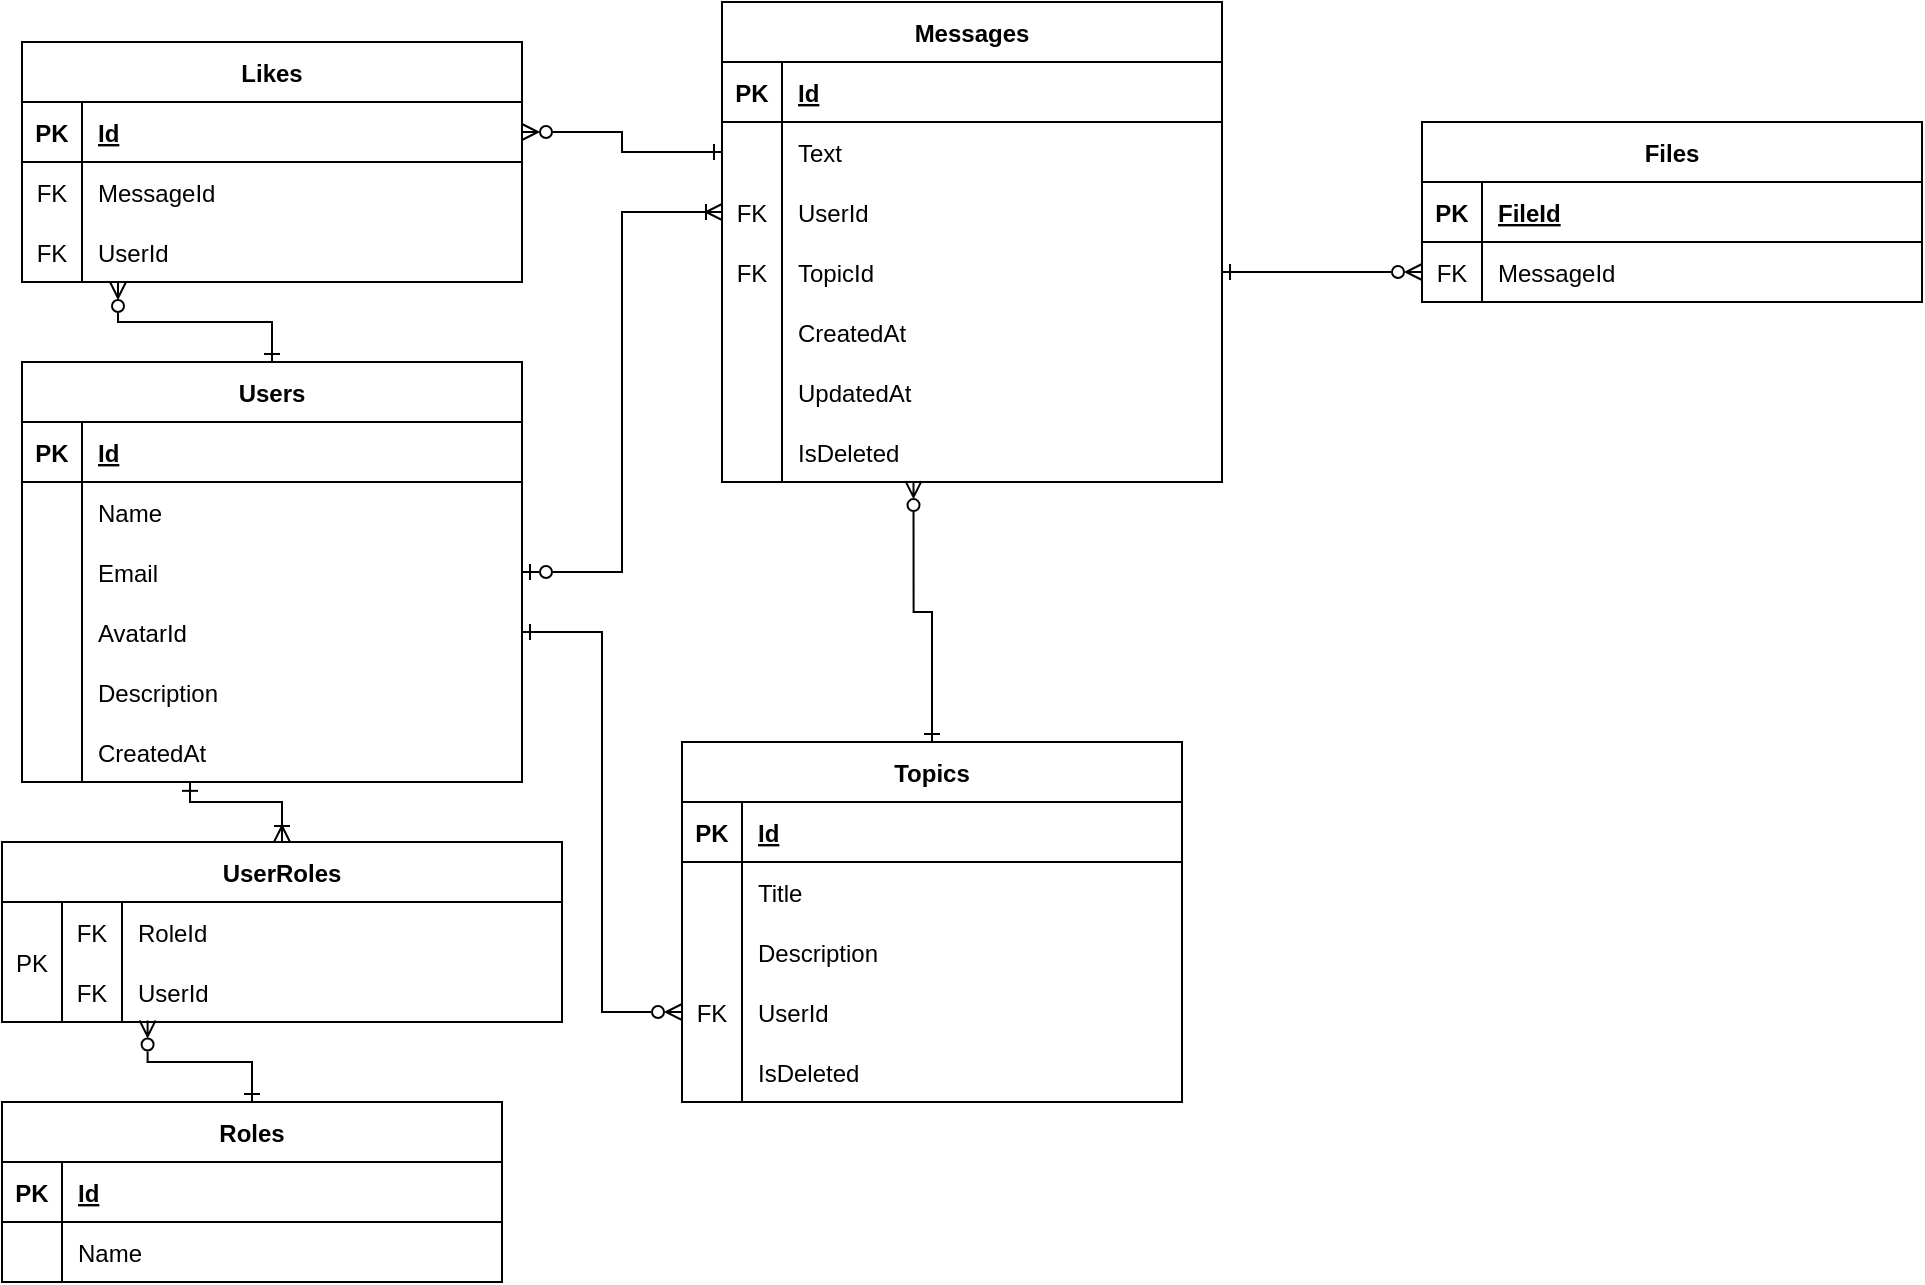 <mxfile version="24.7.16">
  <diagram id="R2lEEEUBdFMjLlhIrx00" name="Page-1">
    <mxGraphModel dx="1313" dy="653" grid="1" gridSize="10" guides="1" tooltips="1" connect="1" arrows="1" fold="1" page="1" pageScale="1" pageWidth="3300" pageHeight="4681" math="0" shadow="0" extFonts="Permanent Marker^https://fonts.googleapis.com/css?family=Permanent+Marker">
      <root>
        <mxCell id="0" />
        <mxCell id="1" parent="0" />
        <mxCell id="C-vyLk0tnHw3VtMMgP7b-2" value="Topics" style="shape=table;startSize=30;container=1;collapsible=1;childLayout=tableLayout;fixedRows=1;rowLines=0;fontStyle=1;align=center;resizeLast=1;" parent="1" vertex="1">
          <mxGeometry x="760" y="710" width="250" height="180" as="geometry" />
        </mxCell>
        <mxCell id="C-vyLk0tnHw3VtMMgP7b-3" value="" style="shape=partialRectangle;collapsible=0;dropTarget=0;pointerEvents=0;fillColor=none;points=[[0,0.5],[1,0.5]];portConstraint=eastwest;top=0;left=0;right=0;bottom=1;" parent="C-vyLk0tnHw3VtMMgP7b-2" vertex="1">
          <mxGeometry y="30" width="250" height="30" as="geometry" />
        </mxCell>
        <mxCell id="C-vyLk0tnHw3VtMMgP7b-4" value="PK" style="shape=partialRectangle;overflow=hidden;connectable=0;fillColor=none;top=0;left=0;bottom=0;right=0;fontStyle=1;" parent="C-vyLk0tnHw3VtMMgP7b-3" vertex="1">
          <mxGeometry width="30" height="30" as="geometry">
            <mxRectangle width="30" height="30" as="alternateBounds" />
          </mxGeometry>
        </mxCell>
        <mxCell id="C-vyLk0tnHw3VtMMgP7b-5" value="Id" style="shape=partialRectangle;overflow=hidden;connectable=0;fillColor=none;top=0;left=0;bottom=0;right=0;align=left;spacingLeft=6;fontStyle=5;" parent="C-vyLk0tnHw3VtMMgP7b-3" vertex="1">
          <mxGeometry x="30" width="220" height="30" as="geometry">
            <mxRectangle width="220" height="30" as="alternateBounds" />
          </mxGeometry>
        </mxCell>
        <mxCell id="C-vyLk0tnHw3VtMMgP7b-6" value="" style="shape=partialRectangle;collapsible=0;dropTarget=0;pointerEvents=0;fillColor=none;points=[[0,0.5],[1,0.5]];portConstraint=eastwest;top=0;left=0;right=0;bottom=0;" parent="C-vyLk0tnHw3VtMMgP7b-2" vertex="1">
          <mxGeometry y="60" width="250" height="30" as="geometry" />
        </mxCell>
        <mxCell id="C-vyLk0tnHw3VtMMgP7b-7" value="" style="shape=partialRectangle;overflow=hidden;connectable=0;fillColor=none;top=0;left=0;bottom=0;right=0;" parent="C-vyLk0tnHw3VtMMgP7b-6" vertex="1">
          <mxGeometry width="30" height="30" as="geometry">
            <mxRectangle width="30" height="30" as="alternateBounds" />
          </mxGeometry>
        </mxCell>
        <mxCell id="C-vyLk0tnHw3VtMMgP7b-8" value="Title" style="shape=partialRectangle;overflow=hidden;connectable=0;fillColor=none;top=0;left=0;bottom=0;right=0;align=left;spacingLeft=6;" parent="C-vyLk0tnHw3VtMMgP7b-6" vertex="1">
          <mxGeometry x="30" width="220" height="30" as="geometry">
            <mxRectangle width="220" height="30" as="alternateBounds" />
          </mxGeometry>
        </mxCell>
        <mxCell id="bDiQpCtMkR8GtzvYpUTJ-1" style="shape=partialRectangle;collapsible=0;dropTarget=0;pointerEvents=0;fillColor=none;points=[[0,0.5],[1,0.5]];portConstraint=eastwest;top=0;left=0;right=0;bottom=0;" parent="C-vyLk0tnHw3VtMMgP7b-2" vertex="1">
          <mxGeometry y="90" width="250" height="30" as="geometry" />
        </mxCell>
        <mxCell id="bDiQpCtMkR8GtzvYpUTJ-2" value="" style="shape=partialRectangle;overflow=hidden;connectable=0;fillColor=none;top=0;left=0;bottom=0;right=0;" parent="bDiQpCtMkR8GtzvYpUTJ-1" vertex="1">
          <mxGeometry width="30" height="30" as="geometry">
            <mxRectangle width="30" height="30" as="alternateBounds" />
          </mxGeometry>
        </mxCell>
        <mxCell id="bDiQpCtMkR8GtzvYpUTJ-3" value="Description" style="shape=partialRectangle;overflow=hidden;connectable=0;fillColor=none;top=0;left=0;bottom=0;right=0;align=left;spacingLeft=6;" parent="bDiQpCtMkR8GtzvYpUTJ-1" vertex="1">
          <mxGeometry x="30" width="220" height="30" as="geometry">
            <mxRectangle width="220" height="30" as="alternateBounds" />
          </mxGeometry>
        </mxCell>
        <mxCell id="-HFd7ye4Xrsbe5nb8Q9w-70" style="shape=partialRectangle;collapsible=0;dropTarget=0;pointerEvents=0;fillColor=none;points=[[0,0.5],[1,0.5]];portConstraint=eastwest;top=0;left=0;right=0;bottom=0;" parent="C-vyLk0tnHw3VtMMgP7b-2" vertex="1">
          <mxGeometry y="120" width="250" height="30" as="geometry" />
        </mxCell>
        <mxCell id="-HFd7ye4Xrsbe5nb8Q9w-71" value="FK" style="shape=partialRectangle;overflow=hidden;connectable=0;fillColor=none;top=0;left=0;bottom=0;right=0;" parent="-HFd7ye4Xrsbe5nb8Q9w-70" vertex="1">
          <mxGeometry width="30" height="30" as="geometry">
            <mxRectangle width="30" height="30" as="alternateBounds" />
          </mxGeometry>
        </mxCell>
        <mxCell id="-HFd7ye4Xrsbe5nb8Q9w-72" value="UserId" style="shape=partialRectangle;overflow=hidden;connectable=0;fillColor=none;top=0;left=0;bottom=0;right=0;align=left;spacingLeft=6;" parent="-HFd7ye4Xrsbe5nb8Q9w-70" vertex="1">
          <mxGeometry x="30" width="220" height="30" as="geometry">
            <mxRectangle width="220" height="30" as="alternateBounds" />
          </mxGeometry>
        </mxCell>
        <mxCell id="xip2XxRc0IhWM9wOYeGT-35" style="shape=partialRectangle;collapsible=0;dropTarget=0;pointerEvents=0;fillColor=none;points=[[0,0.5],[1,0.5]];portConstraint=eastwest;top=0;left=0;right=0;bottom=0;" vertex="1" parent="C-vyLk0tnHw3VtMMgP7b-2">
          <mxGeometry y="150" width="250" height="30" as="geometry" />
        </mxCell>
        <mxCell id="xip2XxRc0IhWM9wOYeGT-36" style="shape=partialRectangle;overflow=hidden;connectable=0;fillColor=none;top=0;left=0;bottom=0;right=0;" vertex="1" parent="xip2XxRc0IhWM9wOYeGT-35">
          <mxGeometry width="30" height="30" as="geometry">
            <mxRectangle width="30" height="30" as="alternateBounds" />
          </mxGeometry>
        </mxCell>
        <mxCell id="xip2XxRc0IhWM9wOYeGT-37" value="IsDeleted" style="shape=partialRectangle;overflow=hidden;connectable=0;fillColor=none;top=0;left=0;bottom=0;right=0;align=left;spacingLeft=6;" vertex="1" parent="xip2XxRc0IhWM9wOYeGT-35">
          <mxGeometry x="30" width="220" height="30" as="geometry">
            <mxRectangle width="220" height="30" as="alternateBounds" />
          </mxGeometry>
        </mxCell>
        <mxCell id="C-vyLk0tnHw3VtMMgP7b-13" value="Messages" style="shape=table;startSize=30;container=1;collapsible=1;childLayout=tableLayout;fixedRows=1;rowLines=0;fontStyle=1;align=center;resizeLast=1;" parent="1" vertex="1">
          <mxGeometry x="780" y="340" width="250" height="240" as="geometry" />
        </mxCell>
        <mxCell id="C-vyLk0tnHw3VtMMgP7b-14" value="" style="shape=partialRectangle;collapsible=0;dropTarget=0;pointerEvents=0;fillColor=none;points=[[0,0.5],[1,0.5]];portConstraint=eastwest;top=0;left=0;right=0;bottom=1;" parent="C-vyLk0tnHw3VtMMgP7b-13" vertex="1">
          <mxGeometry y="30" width="250" height="30" as="geometry" />
        </mxCell>
        <mxCell id="C-vyLk0tnHw3VtMMgP7b-15" value="PK" style="shape=partialRectangle;overflow=hidden;connectable=0;fillColor=none;top=0;left=0;bottom=0;right=0;fontStyle=1;" parent="C-vyLk0tnHw3VtMMgP7b-14" vertex="1">
          <mxGeometry width="30" height="30" as="geometry">
            <mxRectangle width="30" height="30" as="alternateBounds" />
          </mxGeometry>
        </mxCell>
        <mxCell id="C-vyLk0tnHw3VtMMgP7b-16" value="Id" style="shape=partialRectangle;overflow=hidden;connectable=0;fillColor=none;top=0;left=0;bottom=0;right=0;align=left;spacingLeft=6;fontStyle=5;" parent="C-vyLk0tnHw3VtMMgP7b-14" vertex="1">
          <mxGeometry x="30" width="220" height="30" as="geometry">
            <mxRectangle width="220" height="30" as="alternateBounds" />
          </mxGeometry>
        </mxCell>
        <mxCell id="C-vyLk0tnHw3VtMMgP7b-17" value="" style="shape=partialRectangle;collapsible=0;dropTarget=0;pointerEvents=0;fillColor=none;points=[[0,0.5],[1,0.5]];portConstraint=eastwest;top=0;left=0;right=0;bottom=0;" parent="C-vyLk0tnHw3VtMMgP7b-13" vertex="1">
          <mxGeometry y="60" width="250" height="30" as="geometry" />
        </mxCell>
        <mxCell id="C-vyLk0tnHw3VtMMgP7b-18" value="" style="shape=partialRectangle;overflow=hidden;connectable=0;fillColor=none;top=0;left=0;bottom=0;right=0;" parent="C-vyLk0tnHw3VtMMgP7b-17" vertex="1">
          <mxGeometry width="30" height="30" as="geometry">
            <mxRectangle width="30" height="30" as="alternateBounds" />
          </mxGeometry>
        </mxCell>
        <mxCell id="C-vyLk0tnHw3VtMMgP7b-19" value="Text" style="shape=partialRectangle;overflow=hidden;connectable=0;fillColor=none;top=0;left=0;bottom=0;right=0;align=left;spacingLeft=6;" parent="C-vyLk0tnHw3VtMMgP7b-17" vertex="1">
          <mxGeometry x="30" width="220" height="30" as="geometry">
            <mxRectangle width="220" height="30" as="alternateBounds" />
          </mxGeometry>
        </mxCell>
        <mxCell id="-HFd7ye4Xrsbe5nb8Q9w-61" style="shape=partialRectangle;collapsible=0;dropTarget=0;pointerEvents=0;fillColor=none;points=[[0,0.5],[1,0.5]];portConstraint=eastwest;top=0;left=0;right=0;bottom=0;" parent="C-vyLk0tnHw3VtMMgP7b-13" vertex="1">
          <mxGeometry y="90" width="250" height="30" as="geometry" />
        </mxCell>
        <mxCell id="-HFd7ye4Xrsbe5nb8Q9w-62" value="FK" style="shape=partialRectangle;overflow=hidden;connectable=0;fillColor=none;top=0;left=0;bottom=0;right=0;" parent="-HFd7ye4Xrsbe5nb8Q9w-61" vertex="1">
          <mxGeometry width="30" height="30" as="geometry">
            <mxRectangle width="30" height="30" as="alternateBounds" />
          </mxGeometry>
        </mxCell>
        <mxCell id="-HFd7ye4Xrsbe5nb8Q9w-63" value="UserId" style="shape=partialRectangle;overflow=hidden;connectable=0;fillColor=none;top=0;left=0;bottom=0;right=0;align=left;spacingLeft=6;" parent="-HFd7ye4Xrsbe5nb8Q9w-61" vertex="1">
          <mxGeometry x="30" width="220" height="30" as="geometry">
            <mxRectangle width="220" height="30" as="alternateBounds" />
          </mxGeometry>
        </mxCell>
        <mxCell id="-HFd7ye4Xrsbe5nb8Q9w-64" style="shape=partialRectangle;collapsible=0;dropTarget=0;pointerEvents=0;fillColor=none;points=[[0,0.5],[1,0.5]];portConstraint=eastwest;top=0;left=0;right=0;bottom=0;" parent="C-vyLk0tnHw3VtMMgP7b-13" vertex="1">
          <mxGeometry y="120" width="250" height="30" as="geometry" />
        </mxCell>
        <mxCell id="-HFd7ye4Xrsbe5nb8Q9w-65" value="FK" style="shape=partialRectangle;overflow=hidden;connectable=0;fillColor=none;top=0;left=0;bottom=0;right=0;" parent="-HFd7ye4Xrsbe5nb8Q9w-64" vertex="1">
          <mxGeometry width="30" height="30" as="geometry">
            <mxRectangle width="30" height="30" as="alternateBounds" />
          </mxGeometry>
        </mxCell>
        <mxCell id="-HFd7ye4Xrsbe5nb8Q9w-66" value="TopicId" style="shape=partialRectangle;overflow=hidden;connectable=0;fillColor=none;top=0;left=0;bottom=0;right=0;align=left;spacingLeft=6;" parent="-HFd7ye4Xrsbe5nb8Q9w-64" vertex="1">
          <mxGeometry x="30" width="220" height="30" as="geometry">
            <mxRectangle width="220" height="30" as="alternateBounds" />
          </mxGeometry>
        </mxCell>
        <mxCell id="2AGEGQUQndmkBpZUd6RG-4" style="shape=partialRectangle;collapsible=0;dropTarget=0;pointerEvents=0;fillColor=none;points=[[0,0.5],[1,0.5]];portConstraint=eastwest;top=0;left=0;right=0;bottom=0;" parent="C-vyLk0tnHw3VtMMgP7b-13" vertex="1">
          <mxGeometry y="150" width="250" height="30" as="geometry" />
        </mxCell>
        <mxCell id="2AGEGQUQndmkBpZUd6RG-5" style="shape=partialRectangle;overflow=hidden;connectable=0;fillColor=none;top=0;left=0;bottom=0;right=0;" parent="2AGEGQUQndmkBpZUd6RG-4" vertex="1">
          <mxGeometry width="30" height="30" as="geometry">
            <mxRectangle width="30" height="30" as="alternateBounds" />
          </mxGeometry>
        </mxCell>
        <mxCell id="2AGEGQUQndmkBpZUd6RG-6" value="CreatedAt" style="shape=partialRectangle;overflow=hidden;connectable=0;fillColor=none;top=0;left=0;bottom=0;right=0;align=left;spacingLeft=6;" parent="2AGEGQUQndmkBpZUd6RG-4" vertex="1">
          <mxGeometry x="30" width="220" height="30" as="geometry">
            <mxRectangle width="220" height="30" as="alternateBounds" />
          </mxGeometry>
        </mxCell>
        <mxCell id="2AGEGQUQndmkBpZUd6RG-1" style="shape=partialRectangle;collapsible=0;dropTarget=0;pointerEvents=0;fillColor=none;points=[[0,0.5],[1,0.5]];portConstraint=eastwest;top=0;left=0;right=0;bottom=0;" parent="C-vyLk0tnHw3VtMMgP7b-13" vertex="1">
          <mxGeometry y="180" width="250" height="30" as="geometry" />
        </mxCell>
        <mxCell id="2AGEGQUQndmkBpZUd6RG-2" style="shape=partialRectangle;overflow=hidden;connectable=0;fillColor=none;top=0;left=0;bottom=0;right=0;" parent="2AGEGQUQndmkBpZUd6RG-1" vertex="1">
          <mxGeometry width="30" height="30" as="geometry">
            <mxRectangle width="30" height="30" as="alternateBounds" />
          </mxGeometry>
        </mxCell>
        <mxCell id="2AGEGQUQndmkBpZUd6RG-3" value="UpdatedAt" style="shape=partialRectangle;overflow=hidden;connectable=0;fillColor=none;top=0;left=0;bottom=0;right=0;align=left;spacingLeft=6;" parent="2AGEGQUQndmkBpZUd6RG-1" vertex="1">
          <mxGeometry x="30" width="220" height="30" as="geometry">
            <mxRectangle width="220" height="30" as="alternateBounds" />
          </mxGeometry>
        </mxCell>
        <mxCell id="xip2XxRc0IhWM9wOYeGT-32" style="shape=partialRectangle;collapsible=0;dropTarget=0;pointerEvents=0;fillColor=none;points=[[0,0.5],[1,0.5]];portConstraint=eastwest;top=0;left=0;right=0;bottom=0;" vertex="1" parent="C-vyLk0tnHw3VtMMgP7b-13">
          <mxGeometry y="210" width="250" height="30" as="geometry" />
        </mxCell>
        <mxCell id="xip2XxRc0IhWM9wOYeGT-33" style="shape=partialRectangle;overflow=hidden;connectable=0;fillColor=none;top=0;left=0;bottom=0;right=0;" vertex="1" parent="xip2XxRc0IhWM9wOYeGT-32">
          <mxGeometry width="30" height="30" as="geometry">
            <mxRectangle width="30" height="30" as="alternateBounds" />
          </mxGeometry>
        </mxCell>
        <mxCell id="xip2XxRc0IhWM9wOYeGT-34" value="IsDeleted" style="shape=partialRectangle;overflow=hidden;connectable=0;fillColor=none;top=0;left=0;bottom=0;right=0;align=left;spacingLeft=6;" vertex="1" parent="xip2XxRc0IhWM9wOYeGT-32">
          <mxGeometry x="30" width="220" height="30" as="geometry">
            <mxRectangle width="220" height="30" as="alternateBounds" />
          </mxGeometry>
        </mxCell>
        <mxCell id="2AGEGQUQndmkBpZUd6RG-10" value="Users" style="shape=table;startSize=30;container=1;collapsible=1;childLayout=tableLayout;fixedRows=1;rowLines=0;fontStyle=1;align=center;resizeLast=1;" parent="1" vertex="1">
          <mxGeometry x="430" y="520" width="250" height="210" as="geometry" />
        </mxCell>
        <mxCell id="2AGEGQUQndmkBpZUd6RG-11" value="" style="shape=partialRectangle;collapsible=0;dropTarget=0;pointerEvents=0;fillColor=none;points=[[0,0.5],[1,0.5]];portConstraint=eastwest;top=0;left=0;right=0;bottom=1;" parent="2AGEGQUQndmkBpZUd6RG-10" vertex="1">
          <mxGeometry y="30" width="250" height="30" as="geometry" />
        </mxCell>
        <mxCell id="2AGEGQUQndmkBpZUd6RG-12" value="PK" style="shape=partialRectangle;overflow=hidden;connectable=0;fillColor=none;top=0;left=0;bottom=0;right=0;fontStyle=1;" parent="2AGEGQUQndmkBpZUd6RG-11" vertex="1">
          <mxGeometry width="30" height="30" as="geometry">
            <mxRectangle width="30" height="30" as="alternateBounds" />
          </mxGeometry>
        </mxCell>
        <mxCell id="2AGEGQUQndmkBpZUd6RG-13" value="Id" style="shape=partialRectangle;overflow=hidden;connectable=0;fillColor=none;top=0;left=0;bottom=0;right=0;align=left;spacingLeft=6;fontStyle=5;" parent="2AGEGQUQndmkBpZUd6RG-11" vertex="1">
          <mxGeometry x="30" width="220" height="30" as="geometry">
            <mxRectangle width="220" height="30" as="alternateBounds" />
          </mxGeometry>
        </mxCell>
        <mxCell id="2AGEGQUQndmkBpZUd6RG-14" value="" style="shape=partialRectangle;collapsible=0;dropTarget=0;pointerEvents=0;fillColor=none;points=[[0,0.5],[1,0.5]];portConstraint=eastwest;top=0;left=0;right=0;bottom=0;" parent="2AGEGQUQndmkBpZUd6RG-10" vertex="1">
          <mxGeometry y="60" width="250" height="30" as="geometry" />
        </mxCell>
        <mxCell id="2AGEGQUQndmkBpZUd6RG-15" value="" style="shape=partialRectangle;overflow=hidden;connectable=0;fillColor=none;top=0;left=0;bottom=0;right=0;" parent="2AGEGQUQndmkBpZUd6RG-14" vertex="1">
          <mxGeometry width="30" height="30" as="geometry">
            <mxRectangle width="30" height="30" as="alternateBounds" />
          </mxGeometry>
        </mxCell>
        <mxCell id="2AGEGQUQndmkBpZUd6RG-16" value="Name" style="shape=partialRectangle;overflow=hidden;connectable=0;fillColor=none;top=0;left=0;bottom=0;right=0;align=left;spacingLeft=6;" parent="2AGEGQUQndmkBpZUd6RG-14" vertex="1">
          <mxGeometry x="30" width="220" height="30" as="geometry">
            <mxRectangle width="220" height="30" as="alternateBounds" />
          </mxGeometry>
        </mxCell>
        <mxCell id="2AGEGQUQndmkBpZUd6RG-17" value="" style="shape=partialRectangle;collapsible=0;dropTarget=0;pointerEvents=0;fillColor=none;points=[[0,0.5],[1,0.5]];portConstraint=eastwest;top=0;left=0;right=0;bottom=0;" parent="2AGEGQUQndmkBpZUd6RG-10" vertex="1">
          <mxGeometry y="90" width="250" height="30" as="geometry" />
        </mxCell>
        <mxCell id="2AGEGQUQndmkBpZUd6RG-18" value="" style="shape=partialRectangle;overflow=hidden;connectable=0;fillColor=none;top=0;left=0;bottom=0;right=0;" parent="2AGEGQUQndmkBpZUd6RG-17" vertex="1">
          <mxGeometry width="30" height="30" as="geometry">
            <mxRectangle width="30" height="30" as="alternateBounds" />
          </mxGeometry>
        </mxCell>
        <mxCell id="2AGEGQUQndmkBpZUd6RG-19" value="Email" style="shape=partialRectangle;overflow=hidden;connectable=0;fillColor=none;top=0;left=0;bottom=0;right=0;align=left;spacingLeft=6;" parent="2AGEGQUQndmkBpZUd6RG-17" vertex="1">
          <mxGeometry x="30" width="220" height="30" as="geometry">
            <mxRectangle width="220" height="30" as="alternateBounds" />
          </mxGeometry>
        </mxCell>
        <mxCell id="2AGEGQUQndmkBpZUd6RG-20" style="shape=partialRectangle;collapsible=0;dropTarget=0;pointerEvents=0;fillColor=none;points=[[0,0.5],[1,0.5]];portConstraint=eastwest;top=0;left=0;right=0;bottom=0;" parent="2AGEGQUQndmkBpZUd6RG-10" vertex="1">
          <mxGeometry y="120" width="250" height="30" as="geometry" />
        </mxCell>
        <mxCell id="2AGEGQUQndmkBpZUd6RG-21" value="" style="shape=partialRectangle;overflow=hidden;connectable=0;fillColor=none;top=0;left=0;bottom=0;right=0;" parent="2AGEGQUQndmkBpZUd6RG-20" vertex="1">
          <mxGeometry width="30" height="30" as="geometry">
            <mxRectangle width="30" height="30" as="alternateBounds" />
          </mxGeometry>
        </mxCell>
        <mxCell id="2AGEGQUQndmkBpZUd6RG-22" value="AvatarId" style="shape=partialRectangle;overflow=hidden;connectable=0;fillColor=none;top=0;left=0;bottom=0;right=0;align=left;spacingLeft=6;" parent="2AGEGQUQndmkBpZUd6RG-20" vertex="1">
          <mxGeometry x="30" width="220" height="30" as="geometry">
            <mxRectangle width="220" height="30" as="alternateBounds" />
          </mxGeometry>
        </mxCell>
        <mxCell id="ue_ygfsOHO-V9RiX2YKJ-14" style="shape=partialRectangle;collapsible=0;dropTarget=0;pointerEvents=0;fillColor=none;points=[[0,0.5],[1,0.5]];portConstraint=eastwest;top=0;left=0;right=0;bottom=0;" parent="2AGEGQUQndmkBpZUd6RG-10" vertex="1">
          <mxGeometry y="150" width="250" height="30" as="geometry" />
        </mxCell>
        <mxCell id="ue_ygfsOHO-V9RiX2YKJ-15" style="shape=partialRectangle;overflow=hidden;connectable=0;fillColor=none;top=0;left=0;bottom=0;right=0;" parent="ue_ygfsOHO-V9RiX2YKJ-14" vertex="1">
          <mxGeometry width="30" height="30" as="geometry">
            <mxRectangle width="30" height="30" as="alternateBounds" />
          </mxGeometry>
        </mxCell>
        <mxCell id="ue_ygfsOHO-V9RiX2YKJ-16" value="Description" style="shape=partialRectangle;overflow=hidden;connectable=0;fillColor=none;top=0;left=0;bottom=0;right=0;align=left;spacingLeft=6;" parent="ue_ygfsOHO-V9RiX2YKJ-14" vertex="1">
          <mxGeometry x="30" width="220" height="30" as="geometry">
            <mxRectangle width="220" height="30" as="alternateBounds" />
          </mxGeometry>
        </mxCell>
        <mxCell id="ue_ygfsOHO-V9RiX2YKJ-17" style="shape=partialRectangle;collapsible=0;dropTarget=0;pointerEvents=0;fillColor=none;points=[[0,0.5],[1,0.5]];portConstraint=eastwest;top=0;left=0;right=0;bottom=0;" parent="2AGEGQUQndmkBpZUd6RG-10" vertex="1">
          <mxGeometry y="180" width="250" height="30" as="geometry" />
        </mxCell>
        <mxCell id="ue_ygfsOHO-V9RiX2YKJ-18" style="shape=partialRectangle;overflow=hidden;connectable=0;fillColor=none;top=0;left=0;bottom=0;right=0;" parent="ue_ygfsOHO-V9RiX2YKJ-17" vertex="1">
          <mxGeometry width="30" height="30" as="geometry">
            <mxRectangle width="30" height="30" as="alternateBounds" />
          </mxGeometry>
        </mxCell>
        <mxCell id="ue_ygfsOHO-V9RiX2YKJ-19" value="CreatedAt" style="shape=partialRectangle;overflow=hidden;connectable=0;fillColor=none;top=0;left=0;bottom=0;right=0;align=left;spacingLeft=6;" parent="ue_ygfsOHO-V9RiX2YKJ-17" vertex="1">
          <mxGeometry x="30" width="220" height="30" as="geometry">
            <mxRectangle width="220" height="30" as="alternateBounds" />
          </mxGeometry>
        </mxCell>
        <mxCell id="ue_ygfsOHO-V9RiX2YKJ-20" value="Files" style="shape=table;startSize=30;container=1;collapsible=1;childLayout=tableLayout;fixedRows=1;rowLines=0;fontStyle=1;align=center;resizeLast=1;" parent="1" vertex="1">
          <mxGeometry x="1130" y="400" width="250" height="90" as="geometry" />
        </mxCell>
        <mxCell id="ue_ygfsOHO-V9RiX2YKJ-21" value="" style="shape=partialRectangle;collapsible=0;dropTarget=0;pointerEvents=0;fillColor=none;points=[[0,0.5],[1,0.5]];portConstraint=eastwest;top=0;left=0;right=0;bottom=1;" parent="ue_ygfsOHO-V9RiX2YKJ-20" vertex="1">
          <mxGeometry y="30" width="250" height="30" as="geometry" />
        </mxCell>
        <mxCell id="ue_ygfsOHO-V9RiX2YKJ-22" value="PK" style="shape=partialRectangle;overflow=hidden;connectable=0;fillColor=none;top=0;left=0;bottom=0;right=0;fontStyle=1;" parent="ue_ygfsOHO-V9RiX2YKJ-21" vertex="1">
          <mxGeometry width="30" height="30" as="geometry">
            <mxRectangle width="30" height="30" as="alternateBounds" />
          </mxGeometry>
        </mxCell>
        <mxCell id="ue_ygfsOHO-V9RiX2YKJ-23" value="FileId" style="shape=partialRectangle;overflow=hidden;connectable=0;fillColor=none;top=0;left=0;bottom=0;right=0;align=left;spacingLeft=6;fontStyle=5;" parent="ue_ygfsOHO-V9RiX2YKJ-21" vertex="1">
          <mxGeometry x="30" width="220" height="30" as="geometry">
            <mxRectangle width="220" height="30" as="alternateBounds" />
          </mxGeometry>
        </mxCell>
        <mxCell id="ue_ygfsOHO-V9RiX2YKJ-24" value="" style="shape=partialRectangle;collapsible=0;dropTarget=0;pointerEvents=0;fillColor=none;points=[[0,0.5],[1,0.5]];portConstraint=eastwest;top=0;left=0;right=0;bottom=0;" parent="ue_ygfsOHO-V9RiX2YKJ-20" vertex="1">
          <mxGeometry y="60" width="250" height="30" as="geometry" />
        </mxCell>
        <mxCell id="ue_ygfsOHO-V9RiX2YKJ-25" value="FK" style="shape=partialRectangle;overflow=hidden;connectable=0;fillColor=none;top=0;left=0;bottom=0;right=0;" parent="ue_ygfsOHO-V9RiX2YKJ-24" vertex="1">
          <mxGeometry width="30" height="30" as="geometry">
            <mxRectangle width="30" height="30" as="alternateBounds" />
          </mxGeometry>
        </mxCell>
        <mxCell id="ue_ygfsOHO-V9RiX2YKJ-26" value="MessageId" style="shape=partialRectangle;overflow=hidden;connectable=0;fillColor=none;top=0;left=0;bottom=0;right=0;align=left;spacingLeft=6;" parent="ue_ygfsOHO-V9RiX2YKJ-24" vertex="1">
          <mxGeometry x="30" width="220" height="30" as="geometry">
            <mxRectangle width="220" height="30" as="alternateBounds" />
          </mxGeometry>
        </mxCell>
        <mxCell id="ue_ygfsOHO-V9RiX2YKJ-33" style="edgeStyle=orthogonalEdgeStyle;rounded=0;orthogonalLoop=1;jettySize=auto;html=1;exitX=1;exitY=0.5;exitDx=0;exitDy=0;entryX=0;entryY=0.5;entryDx=0;entryDy=0;endArrow=ERoneToMany;endFill=0;startArrow=ERzeroToOne;startFill=0;" parent="1" source="2AGEGQUQndmkBpZUd6RG-17" target="-HFd7ye4Xrsbe5nb8Q9w-61" edge="1">
          <mxGeometry relative="1" as="geometry">
            <mxPoint x="720" y="450" as="targetPoint" />
          </mxGeometry>
        </mxCell>
        <mxCell id="ue_ygfsOHO-V9RiX2YKJ-34" style="edgeStyle=orthogonalEdgeStyle;rounded=0;orthogonalLoop=1;jettySize=auto;html=1;exitX=1;exitY=0.5;exitDx=0;exitDy=0;entryX=0;entryY=0.5;entryDx=0;entryDy=0;endArrow=ERzeroToMany;endFill=0;startArrow=ERone;startFill=0;" parent="1" source="2AGEGQUQndmkBpZUd6RG-20" target="-HFd7ye4Xrsbe5nb8Q9w-70" edge="1">
          <mxGeometry relative="1" as="geometry" />
        </mxCell>
        <mxCell id="ue_ygfsOHO-V9RiX2YKJ-37" style="edgeStyle=orthogonalEdgeStyle;rounded=0;orthogonalLoop=1;jettySize=auto;html=1;exitX=0;exitY=0.5;exitDx=0;exitDy=0;entryX=1;entryY=0.5;entryDx=0;entryDy=0;endArrow=ERone;endFill=0;startArrow=ERzeroToMany;startFill=0;" parent="1" source="ue_ygfsOHO-V9RiX2YKJ-24" target="-HFd7ye4Xrsbe5nb8Q9w-64" edge="1">
          <mxGeometry relative="1" as="geometry" />
        </mxCell>
        <mxCell id="ue_ygfsOHO-V9RiX2YKJ-38" value="Roles" style="shape=table;startSize=30;container=1;collapsible=1;childLayout=tableLayout;fixedRows=1;rowLines=0;fontStyle=1;align=center;resizeLast=1;" parent="1" vertex="1">
          <mxGeometry x="420" y="890" width="250" height="90" as="geometry" />
        </mxCell>
        <mxCell id="ue_ygfsOHO-V9RiX2YKJ-39" value="" style="shape=partialRectangle;collapsible=0;dropTarget=0;pointerEvents=0;fillColor=none;points=[[0,0.5],[1,0.5]];portConstraint=eastwest;top=0;left=0;right=0;bottom=1;" parent="ue_ygfsOHO-V9RiX2YKJ-38" vertex="1">
          <mxGeometry y="30" width="250" height="30" as="geometry" />
        </mxCell>
        <mxCell id="ue_ygfsOHO-V9RiX2YKJ-40" value="PK" style="shape=partialRectangle;overflow=hidden;connectable=0;fillColor=none;top=0;left=0;bottom=0;right=0;fontStyle=1;" parent="ue_ygfsOHO-V9RiX2YKJ-39" vertex="1">
          <mxGeometry width="30" height="30" as="geometry">
            <mxRectangle width="30" height="30" as="alternateBounds" />
          </mxGeometry>
        </mxCell>
        <mxCell id="ue_ygfsOHO-V9RiX2YKJ-41" value="Id" style="shape=partialRectangle;overflow=hidden;connectable=0;fillColor=none;top=0;left=0;bottom=0;right=0;align=left;spacingLeft=6;fontStyle=5;" parent="ue_ygfsOHO-V9RiX2YKJ-39" vertex="1">
          <mxGeometry x="30" width="220" height="30" as="geometry">
            <mxRectangle width="220" height="30" as="alternateBounds" />
          </mxGeometry>
        </mxCell>
        <mxCell id="ue_ygfsOHO-V9RiX2YKJ-42" value="" style="shape=partialRectangle;collapsible=0;dropTarget=0;pointerEvents=0;fillColor=none;points=[[0,0.5],[1,0.5]];portConstraint=eastwest;top=0;left=0;right=0;bottom=0;" parent="ue_ygfsOHO-V9RiX2YKJ-38" vertex="1">
          <mxGeometry y="60" width="250" height="30" as="geometry" />
        </mxCell>
        <mxCell id="ue_ygfsOHO-V9RiX2YKJ-43" value="" style="shape=partialRectangle;overflow=hidden;connectable=0;fillColor=none;top=0;left=0;bottom=0;right=0;" parent="ue_ygfsOHO-V9RiX2YKJ-42" vertex="1">
          <mxGeometry width="30" height="30" as="geometry">
            <mxRectangle width="30" height="30" as="alternateBounds" />
          </mxGeometry>
        </mxCell>
        <mxCell id="ue_ygfsOHO-V9RiX2YKJ-44" value="Name" style="shape=partialRectangle;overflow=hidden;connectable=0;fillColor=none;top=0;left=0;bottom=0;right=0;align=left;spacingLeft=6;" parent="ue_ygfsOHO-V9RiX2YKJ-42" vertex="1">
          <mxGeometry x="30" width="220" height="30" as="geometry">
            <mxRectangle width="220" height="30" as="alternateBounds" />
          </mxGeometry>
        </mxCell>
        <mxCell id="xip2XxRc0IhWM9wOYeGT-17" style="edgeStyle=orthogonalEdgeStyle;rounded=0;orthogonalLoop=1;jettySize=auto;html=1;exitX=0.5;exitY=0;exitDx=0;exitDy=0;entryX=0.192;entryY=1;entryDx=0;entryDy=0;entryPerimeter=0;endArrow=ERzeroToMany;endFill=0;startArrow=ERone;startFill=0;" edge="1" parent="1" source="2AGEGQUQndmkBpZUd6RG-10" target="xip2XxRc0IhWM9wOYeGT-46">
          <mxGeometry relative="1" as="geometry">
            <mxPoint x="481.25" y="460.06" as="targetPoint" />
          </mxGeometry>
        </mxCell>
        <mxCell id="xip2XxRc0IhWM9wOYeGT-18" style="edgeStyle=orthogonalEdgeStyle;rounded=0;orthogonalLoop=1;jettySize=auto;html=1;exitX=1;exitY=0.5;exitDx=0;exitDy=0;endArrow=ERone;endFill=0;startArrow=ERzeroToMany;startFill=0;" edge="1" parent="1" source="xip2XxRc0IhWM9wOYeGT-40" target="C-vyLk0tnHw3VtMMgP7b-17">
          <mxGeometry relative="1" as="geometry">
            <mxPoint x="680" y="415" as="sourcePoint" />
          </mxGeometry>
        </mxCell>
        <mxCell id="xip2XxRc0IhWM9wOYeGT-19" value="UserRoles" style="shape=table;startSize=30;container=1;collapsible=1;childLayout=tableLayout;fixedRows=1;rowLines=0;fontStyle=1;align=center;resizeLast=1;" vertex="1" parent="1">
          <mxGeometry x="420" y="760" width="280" height="90" as="geometry" />
        </mxCell>
        <mxCell id="xip2XxRc0IhWM9wOYeGT-20" value="" style="shape=partialRectangle;collapsible=0;dropTarget=0;pointerEvents=0;fillColor=none;points=[[0,0.5],[1,0.5]];portConstraint=eastwest;top=0;left=0;right=0;bottom=0;" vertex="1" parent="xip2XxRc0IhWM9wOYeGT-19">
          <mxGeometry y="30" width="280" height="30" as="geometry" />
        </mxCell>
        <mxCell id="xip2XxRc0IhWM9wOYeGT-30" value="PK" style="shape=partialRectangle;overflow=hidden;connectable=0;fillColor=none;top=0;left=0;bottom=0;right=0;rowspan=2;colspan=1;" vertex="1" parent="xip2XxRc0IhWM9wOYeGT-20">
          <mxGeometry width="30" height="60" as="geometry">
            <mxRectangle width="30" height="30" as="alternateBounds" />
          </mxGeometry>
        </mxCell>
        <mxCell id="xip2XxRc0IhWM9wOYeGT-21" value="FK" style="shape=partialRectangle;overflow=hidden;connectable=0;fillColor=none;top=0;left=0;bottom=0;right=0;" vertex="1" parent="xip2XxRc0IhWM9wOYeGT-20">
          <mxGeometry x="30" width="30" height="30" as="geometry">
            <mxRectangle width="30" height="30" as="alternateBounds" />
          </mxGeometry>
        </mxCell>
        <mxCell id="xip2XxRc0IhWM9wOYeGT-22" value="RoleId" style="shape=partialRectangle;overflow=hidden;connectable=0;fillColor=none;top=0;left=0;bottom=0;right=0;align=left;spacingLeft=6;" vertex="1" parent="xip2XxRc0IhWM9wOYeGT-20">
          <mxGeometry x="60" width="220" height="30" as="geometry">
            <mxRectangle width="220" height="30" as="alternateBounds" />
          </mxGeometry>
        </mxCell>
        <mxCell id="xip2XxRc0IhWM9wOYeGT-23" style="shape=partialRectangle;collapsible=0;dropTarget=0;pointerEvents=0;fillColor=none;points=[[0,0.5],[1,0.5]];portConstraint=eastwest;top=0;left=0;right=0;bottom=0;" vertex="1" parent="xip2XxRc0IhWM9wOYeGT-19">
          <mxGeometry y="60" width="280" height="30" as="geometry" />
        </mxCell>
        <mxCell id="xip2XxRc0IhWM9wOYeGT-31" style="shape=partialRectangle;overflow=hidden;connectable=0;fillColor=none;top=0;left=0;bottom=0;right=0;" vertex="1" visible="0" parent="xip2XxRc0IhWM9wOYeGT-23">
          <mxGeometry width="30" height="30" as="geometry">
            <mxRectangle width="30" height="30" as="alternateBounds" />
          </mxGeometry>
        </mxCell>
        <mxCell id="xip2XxRc0IhWM9wOYeGT-24" value="FK" style="shape=partialRectangle;overflow=hidden;connectable=0;fillColor=none;top=0;left=0;bottom=0;right=0;" vertex="1" parent="xip2XxRc0IhWM9wOYeGT-23">
          <mxGeometry x="30" width="30" height="30" as="geometry">
            <mxRectangle width="30" height="30" as="alternateBounds" />
          </mxGeometry>
        </mxCell>
        <mxCell id="xip2XxRc0IhWM9wOYeGT-25" value="UserId" style="shape=partialRectangle;overflow=hidden;connectable=0;fillColor=none;top=0;left=0;bottom=0;right=0;align=left;spacingLeft=6;" vertex="1" parent="xip2XxRc0IhWM9wOYeGT-23">
          <mxGeometry x="60" width="220" height="30" as="geometry">
            <mxRectangle width="220" height="30" as="alternateBounds" />
          </mxGeometry>
        </mxCell>
        <mxCell id="xip2XxRc0IhWM9wOYeGT-26" style="edgeStyle=orthogonalEdgeStyle;rounded=0;orthogonalLoop=1;jettySize=auto;html=1;exitX=0.5;exitY=0;exitDx=0;exitDy=0;entryX=0.26;entryY=0.976;entryDx=0;entryDy=0;entryPerimeter=0;endArrow=ERzeroToMany;endFill=0;startArrow=ERone;startFill=0;" edge="1" parent="1" source="ue_ygfsOHO-V9RiX2YKJ-38" target="xip2XxRc0IhWM9wOYeGT-23">
          <mxGeometry relative="1" as="geometry" />
        </mxCell>
        <mxCell id="xip2XxRc0IhWM9wOYeGT-27" style="edgeStyle=orthogonalEdgeStyle;rounded=0;orthogonalLoop=1;jettySize=auto;html=1;exitX=0.5;exitY=0;exitDx=0;exitDy=0;entryX=0.336;entryY=1.014;entryDx=0;entryDy=0;entryPerimeter=0;endArrow=ERone;endFill=0;startArrow=ERoneToMany;startFill=0;" edge="1" parent="1" source="xip2XxRc0IhWM9wOYeGT-19" target="ue_ygfsOHO-V9RiX2YKJ-17">
          <mxGeometry relative="1" as="geometry" />
        </mxCell>
        <mxCell id="xip2XxRc0IhWM9wOYeGT-38" style="edgeStyle=orthogonalEdgeStyle;rounded=0;orthogonalLoop=1;jettySize=auto;html=1;exitX=0.5;exitY=0;exitDx=0;exitDy=0;entryX=0.383;entryY=0.985;entryDx=0;entryDy=0;entryPerimeter=0;endArrow=ERzeroToMany;endFill=0;startArrow=ERone;startFill=0;" edge="1" parent="1" source="C-vyLk0tnHw3VtMMgP7b-2" target="xip2XxRc0IhWM9wOYeGT-32">
          <mxGeometry relative="1" as="geometry" />
        </mxCell>
        <mxCell id="xip2XxRc0IhWM9wOYeGT-39" value="Likes" style="shape=table;startSize=30;container=1;collapsible=1;childLayout=tableLayout;fixedRows=1;rowLines=0;fontStyle=1;align=center;resizeLast=1;" vertex="1" parent="1">
          <mxGeometry x="430" y="360" width="250" height="120" as="geometry" />
        </mxCell>
        <mxCell id="xip2XxRc0IhWM9wOYeGT-40" value="" style="shape=partialRectangle;collapsible=0;dropTarget=0;pointerEvents=0;fillColor=none;points=[[0,0.5],[1,0.5]];portConstraint=eastwest;top=0;left=0;right=0;bottom=1;" vertex="1" parent="xip2XxRc0IhWM9wOYeGT-39">
          <mxGeometry y="30" width="250" height="30" as="geometry" />
        </mxCell>
        <mxCell id="xip2XxRc0IhWM9wOYeGT-41" value="PK" style="shape=partialRectangle;overflow=hidden;connectable=0;fillColor=none;top=0;left=0;bottom=0;right=0;fontStyle=1;" vertex="1" parent="xip2XxRc0IhWM9wOYeGT-40">
          <mxGeometry width="30" height="30" as="geometry">
            <mxRectangle width="30" height="30" as="alternateBounds" />
          </mxGeometry>
        </mxCell>
        <mxCell id="xip2XxRc0IhWM9wOYeGT-42" value="Id" style="shape=partialRectangle;overflow=hidden;connectable=0;fillColor=none;top=0;left=0;bottom=0;right=0;align=left;spacingLeft=6;fontStyle=5;" vertex="1" parent="xip2XxRc0IhWM9wOYeGT-40">
          <mxGeometry x="30" width="220" height="30" as="geometry">
            <mxRectangle width="220" height="30" as="alternateBounds" />
          </mxGeometry>
        </mxCell>
        <mxCell id="xip2XxRc0IhWM9wOYeGT-43" value="" style="shape=partialRectangle;collapsible=0;dropTarget=0;pointerEvents=0;fillColor=none;points=[[0,0.5],[1,0.5]];portConstraint=eastwest;top=0;left=0;right=0;bottom=0;" vertex="1" parent="xip2XxRc0IhWM9wOYeGT-39">
          <mxGeometry y="60" width="250" height="30" as="geometry" />
        </mxCell>
        <mxCell id="xip2XxRc0IhWM9wOYeGT-44" value="FK" style="shape=partialRectangle;overflow=hidden;connectable=0;fillColor=none;top=0;left=0;bottom=0;right=0;" vertex="1" parent="xip2XxRc0IhWM9wOYeGT-43">
          <mxGeometry width="30" height="30" as="geometry">
            <mxRectangle width="30" height="30" as="alternateBounds" />
          </mxGeometry>
        </mxCell>
        <mxCell id="xip2XxRc0IhWM9wOYeGT-45" value="MessageId" style="shape=partialRectangle;overflow=hidden;connectable=0;fillColor=none;top=0;left=0;bottom=0;right=0;align=left;spacingLeft=6;" vertex="1" parent="xip2XxRc0IhWM9wOYeGT-43">
          <mxGeometry x="30" width="220" height="30" as="geometry">
            <mxRectangle width="220" height="30" as="alternateBounds" />
          </mxGeometry>
        </mxCell>
        <mxCell id="xip2XxRc0IhWM9wOYeGT-46" style="shape=partialRectangle;collapsible=0;dropTarget=0;pointerEvents=0;fillColor=none;points=[[0,0.5],[1,0.5]];portConstraint=eastwest;top=0;left=0;right=0;bottom=0;" vertex="1" parent="xip2XxRc0IhWM9wOYeGT-39">
          <mxGeometry y="90" width="250" height="30" as="geometry" />
        </mxCell>
        <mxCell id="xip2XxRc0IhWM9wOYeGT-47" value="FK" style="shape=partialRectangle;overflow=hidden;connectable=0;fillColor=none;top=0;left=0;bottom=0;right=0;" vertex="1" parent="xip2XxRc0IhWM9wOYeGT-46">
          <mxGeometry width="30" height="30" as="geometry">
            <mxRectangle width="30" height="30" as="alternateBounds" />
          </mxGeometry>
        </mxCell>
        <mxCell id="xip2XxRc0IhWM9wOYeGT-48" value="UserId" style="shape=partialRectangle;overflow=hidden;connectable=0;fillColor=none;top=0;left=0;bottom=0;right=0;align=left;spacingLeft=6;" vertex="1" parent="xip2XxRc0IhWM9wOYeGT-46">
          <mxGeometry x="30" width="220" height="30" as="geometry">
            <mxRectangle width="220" height="30" as="alternateBounds" />
          </mxGeometry>
        </mxCell>
      </root>
    </mxGraphModel>
  </diagram>
</mxfile>
